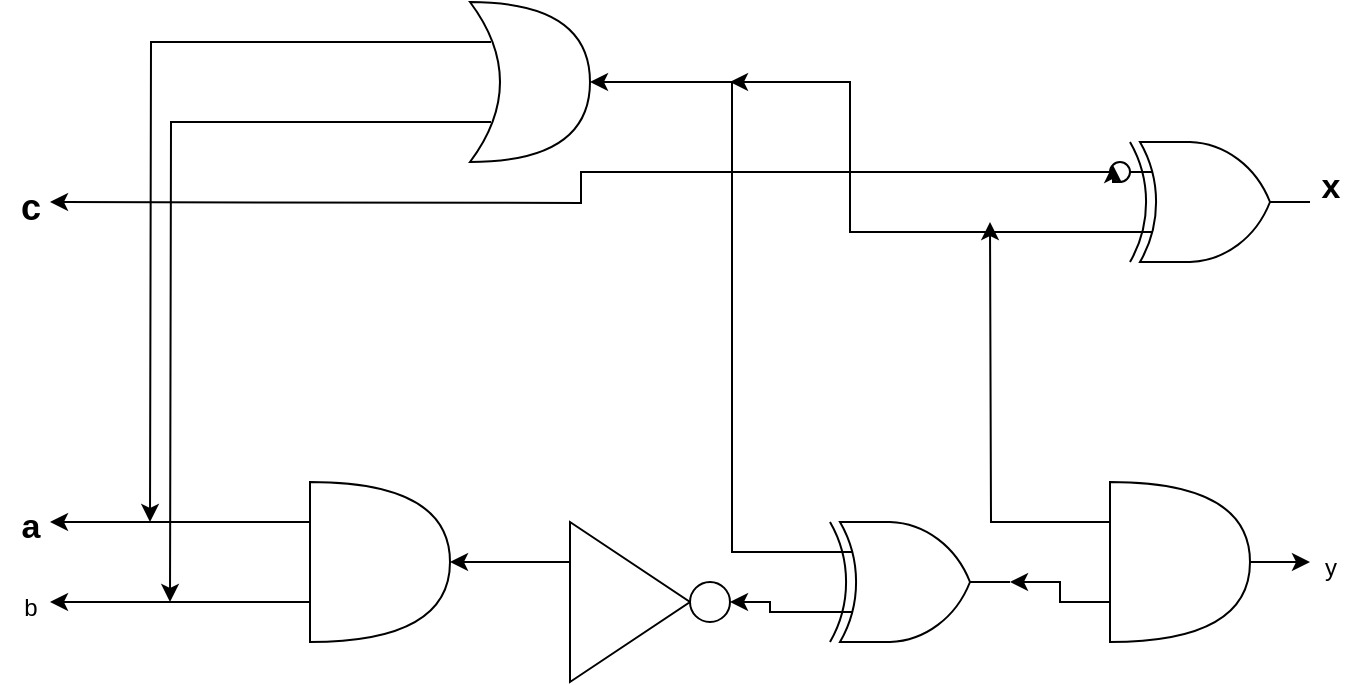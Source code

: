 <mxfile version="26.0.10">
  <diagram name="Page-1" id="NdjZotHJ58K83lcy2yyc">
    <mxGraphModel dx="1730" dy="434" grid="1" gridSize="10" guides="1" tooltips="1" connect="1" arrows="1" fold="1" page="1" pageScale="1" pageWidth="850" pageHeight="1100" math="0" shadow="0">
      <root>
        <mxCell id="0" />
        <mxCell id="1" parent="0" />
        <mxCell id="bnet7-slCXOTVf7QSYJf-5" style="edgeStyle=orthogonalEdgeStyle;rounded=0;orthogonalLoop=1;jettySize=auto;html=1;exitX=0;exitY=0.25;exitDx=0;exitDy=0;exitPerimeter=0;" edge="1" parent="1" source="bnet7-slCXOTVf7QSYJf-1">
          <mxGeometry relative="1" as="geometry">
            <mxPoint x="20" y="320" as="targetPoint" />
          </mxGeometry>
        </mxCell>
        <mxCell id="bnet7-slCXOTVf7QSYJf-6" style="edgeStyle=orthogonalEdgeStyle;rounded=0;orthogonalLoop=1;jettySize=auto;html=1;exitX=0;exitY=0.75;exitDx=0;exitDy=0;exitPerimeter=0;" edge="1" parent="1" source="bnet7-slCXOTVf7QSYJf-1">
          <mxGeometry relative="1" as="geometry">
            <mxPoint x="20" y="360" as="targetPoint" />
          </mxGeometry>
        </mxCell>
        <mxCell id="bnet7-slCXOTVf7QSYJf-1" value="" style="shape=or;whiteSpace=wrap;html=1;" vertex="1" parent="1">
          <mxGeometry x="150" y="300" width="70" height="80" as="geometry" />
        </mxCell>
        <mxCell id="bnet7-slCXOTVf7QSYJf-7" style="edgeStyle=orthogonalEdgeStyle;rounded=0;orthogonalLoop=1;jettySize=auto;html=1;exitX=0.175;exitY=0.25;exitDx=0;exitDy=0;exitPerimeter=0;" edge="1" parent="1" source="bnet7-slCXOTVf7QSYJf-2">
          <mxGeometry relative="1" as="geometry">
            <mxPoint x="70" y="320" as="targetPoint" />
          </mxGeometry>
        </mxCell>
        <mxCell id="bnet7-slCXOTVf7QSYJf-8" style="edgeStyle=orthogonalEdgeStyle;rounded=0;orthogonalLoop=1;jettySize=auto;html=1;exitX=0.175;exitY=0.75;exitDx=0;exitDy=0;exitPerimeter=0;" edge="1" parent="1" source="bnet7-slCXOTVf7QSYJf-2">
          <mxGeometry relative="1" as="geometry">
            <mxPoint x="80" y="360" as="targetPoint" />
          </mxGeometry>
        </mxCell>
        <mxCell id="bnet7-slCXOTVf7QSYJf-2" value="" style="shape=xor;whiteSpace=wrap;html=1;" vertex="1" parent="1">
          <mxGeometry x="230" y="60" width="60" height="80" as="geometry" />
        </mxCell>
        <mxCell id="bnet7-slCXOTVf7QSYJf-9" style="edgeStyle=orthogonalEdgeStyle;rounded=0;orthogonalLoop=1;jettySize=auto;html=1;exitX=0;exitY=0.25;exitDx=0;exitDy=0;exitPerimeter=0;" edge="1" parent="1" source="bnet7-slCXOTVf7QSYJf-4">
          <mxGeometry relative="1" as="geometry">
            <mxPoint x="20" y="160" as="targetPoint" />
          </mxGeometry>
        </mxCell>
        <mxCell id="bnet7-slCXOTVf7QSYJf-4" value="" style="verticalLabelPosition=bottom;shadow=0;dashed=0;align=center;html=1;verticalAlign=top;shape=mxgraph.electrical.logic_gates.logic_gate;operation=xor;" vertex="1" parent="1">
          <mxGeometry x="550" y="130" width="100" height="60" as="geometry" />
        </mxCell>
        <mxCell id="bnet7-slCXOTVf7QSYJf-10" style="edgeStyle=orthogonalEdgeStyle;rounded=0;orthogonalLoop=1;jettySize=auto;html=1;exitX=0;exitY=0.75;exitDx=0;exitDy=0;exitPerimeter=0;entryX=1;entryY=0.5;entryDx=0;entryDy=0;entryPerimeter=0;" edge="1" parent="1" source="bnet7-slCXOTVf7QSYJf-4" target="bnet7-slCXOTVf7QSYJf-2">
          <mxGeometry relative="1" as="geometry" />
        </mxCell>
        <mxCell id="bnet7-slCXOTVf7QSYJf-11" value="" style="ellipse;whiteSpace=wrap;html=1;aspect=fixed;" vertex="1" parent="1">
          <mxGeometry x="550" y="140" width="10" height="10" as="geometry" />
        </mxCell>
        <mxCell id="bnet7-slCXOTVf7QSYJf-14" value="" style="triangle;whiteSpace=wrap;html=1;" vertex="1" parent="1">
          <mxGeometry x="280" y="320" width="60" height="80" as="geometry" />
        </mxCell>
        <mxCell id="bnet7-slCXOTVf7QSYJf-15" style="edgeStyle=orthogonalEdgeStyle;rounded=0;orthogonalLoop=1;jettySize=auto;html=1;exitX=0;exitY=0.25;exitDx=0;exitDy=0;entryX=1;entryY=0.5;entryDx=0;entryDy=0;entryPerimeter=0;" edge="1" parent="1" source="bnet7-slCXOTVf7QSYJf-14" target="bnet7-slCXOTVf7QSYJf-1">
          <mxGeometry relative="1" as="geometry" />
        </mxCell>
        <mxCell id="bnet7-slCXOTVf7QSYJf-18" style="edgeStyle=orthogonalEdgeStyle;rounded=0;orthogonalLoop=1;jettySize=auto;html=1;exitX=0;exitY=0.25;exitDx=0;exitDy=0;exitPerimeter=0;" edge="1" parent="1" source="bnet7-slCXOTVf7QSYJf-17">
          <mxGeometry relative="1" as="geometry">
            <mxPoint x="360" y="100" as="targetPoint" />
            <Array as="points">
              <mxPoint x="361" y="335" />
            </Array>
          </mxGeometry>
        </mxCell>
        <mxCell id="bnet7-slCXOTVf7QSYJf-21" style="edgeStyle=orthogonalEdgeStyle;rounded=0;orthogonalLoop=1;jettySize=auto;html=1;exitX=0;exitY=0.75;exitDx=0;exitDy=0;exitPerimeter=0;entryX=1;entryY=0.5;entryDx=0;entryDy=0;" edge="1" parent="1" source="bnet7-slCXOTVf7QSYJf-17" target="bnet7-slCXOTVf7QSYJf-20">
          <mxGeometry relative="1" as="geometry" />
        </mxCell>
        <mxCell id="bnet7-slCXOTVf7QSYJf-17" value="" style="verticalLabelPosition=bottom;shadow=0;dashed=0;align=center;html=1;verticalAlign=top;shape=mxgraph.electrical.logic_gates.logic_gate;operation=xor;" vertex="1" parent="1">
          <mxGeometry x="400" y="320" width="100" height="60" as="geometry" />
        </mxCell>
        <mxCell id="bnet7-slCXOTVf7QSYJf-20" value="" style="ellipse;whiteSpace=wrap;html=1;aspect=fixed;" vertex="1" parent="1">
          <mxGeometry x="340" y="350" width="20" height="20" as="geometry" />
        </mxCell>
        <mxCell id="bnet7-slCXOTVf7QSYJf-24" style="edgeStyle=orthogonalEdgeStyle;rounded=0;orthogonalLoop=1;jettySize=auto;html=1;exitX=0;exitY=0.25;exitDx=0;exitDy=0;exitPerimeter=0;" edge="1" parent="1" source="bnet7-slCXOTVf7QSYJf-22">
          <mxGeometry relative="1" as="geometry">
            <mxPoint x="490" y="170" as="targetPoint" />
          </mxGeometry>
        </mxCell>
        <mxCell id="bnet7-slCXOTVf7QSYJf-35" style="edgeStyle=orthogonalEdgeStyle;rounded=0;orthogonalLoop=1;jettySize=auto;html=1;exitX=1;exitY=0.5;exitDx=0;exitDy=0;exitPerimeter=0;" edge="1" parent="1" source="bnet7-slCXOTVf7QSYJf-22">
          <mxGeometry relative="1" as="geometry">
            <mxPoint x="650" y="340" as="targetPoint" />
          </mxGeometry>
        </mxCell>
        <mxCell id="bnet7-slCXOTVf7QSYJf-22" value="" style="shape=or;whiteSpace=wrap;html=1;" vertex="1" parent="1">
          <mxGeometry x="550" y="300" width="70" height="80" as="geometry" />
        </mxCell>
        <mxCell id="bnet7-slCXOTVf7QSYJf-23" style="edgeStyle=orthogonalEdgeStyle;rounded=0;orthogonalLoop=1;jettySize=auto;html=1;exitX=0.5;exitY=1;exitDx=0;exitDy=0;entryX=0;entryY=0;entryDx=0;entryDy=0;" edge="1" parent="1" source="bnet7-slCXOTVf7QSYJf-11" target="bnet7-slCXOTVf7QSYJf-11">
          <mxGeometry relative="1" as="geometry" />
        </mxCell>
        <mxCell id="bnet7-slCXOTVf7QSYJf-25" style="edgeStyle=orthogonalEdgeStyle;rounded=0;orthogonalLoop=1;jettySize=auto;html=1;exitX=0;exitY=0.75;exitDx=0;exitDy=0;exitPerimeter=0;entryX=1;entryY=0.5;entryDx=0;entryDy=0;entryPerimeter=0;" edge="1" parent="1" source="bnet7-slCXOTVf7QSYJf-22" target="bnet7-slCXOTVf7QSYJf-17">
          <mxGeometry relative="1" as="geometry" />
        </mxCell>
        <mxCell id="bnet7-slCXOTVf7QSYJf-26" value="c" style="text;html=1;align=center;verticalAlign=middle;resizable=0;points=[];autosize=1;strokeColor=none;fillColor=none;fontSize=18;fontStyle=1" vertex="1" parent="1">
          <mxGeometry x="-5" y="143" width="30" height="40" as="geometry" />
        </mxCell>
        <mxCell id="bnet7-slCXOTVf7QSYJf-27" value="a" style="text;html=1;align=center;verticalAlign=middle;resizable=0;points=[];autosize=1;strokeColor=none;fillColor=none;fontSize=17;fontStyle=1" vertex="1" parent="1">
          <mxGeometry x="-5" y="308" width="30" height="30" as="geometry" />
        </mxCell>
        <mxCell id="bnet7-slCXOTVf7QSYJf-30" value="b" style="text;html=1;align=center;verticalAlign=middle;resizable=0;points=[];autosize=1;strokeColor=none;fillColor=none;" vertex="1" parent="1">
          <mxGeometry x="-5" y="348" width="30" height="30" as="geometry" />
        </mxCell>
        <mxCell id="bnet7-slCXOTVf7QSYJf-31" value="x" style="text;html=1;align=center;verticalAlign=middle;resizable=0;points=[];autosize=1;strokeColor=none;fillColor=none;fontSize=17;fontStyle=1" vertex="1" parent="1">
          <mxGeometry x="645" y="138" width="30" height="30" as="geometry" />
        </mxCell>
        <mxCell id="bnet7-slCXOTVf7QSYJf-39" value="y" style="text;html=1;align=center;verticalAlign=middle;resizable=0;points=[];autosize=1;strokeColor=none;fillColor=none;" vertex="1" parent="1">
          <mxGeometry x="645" y="328" width="30" height="30" as="geometry" />
        </mxCell>
      </root>
    </mxGraphModel>
  </diagram>
</mxfile>
